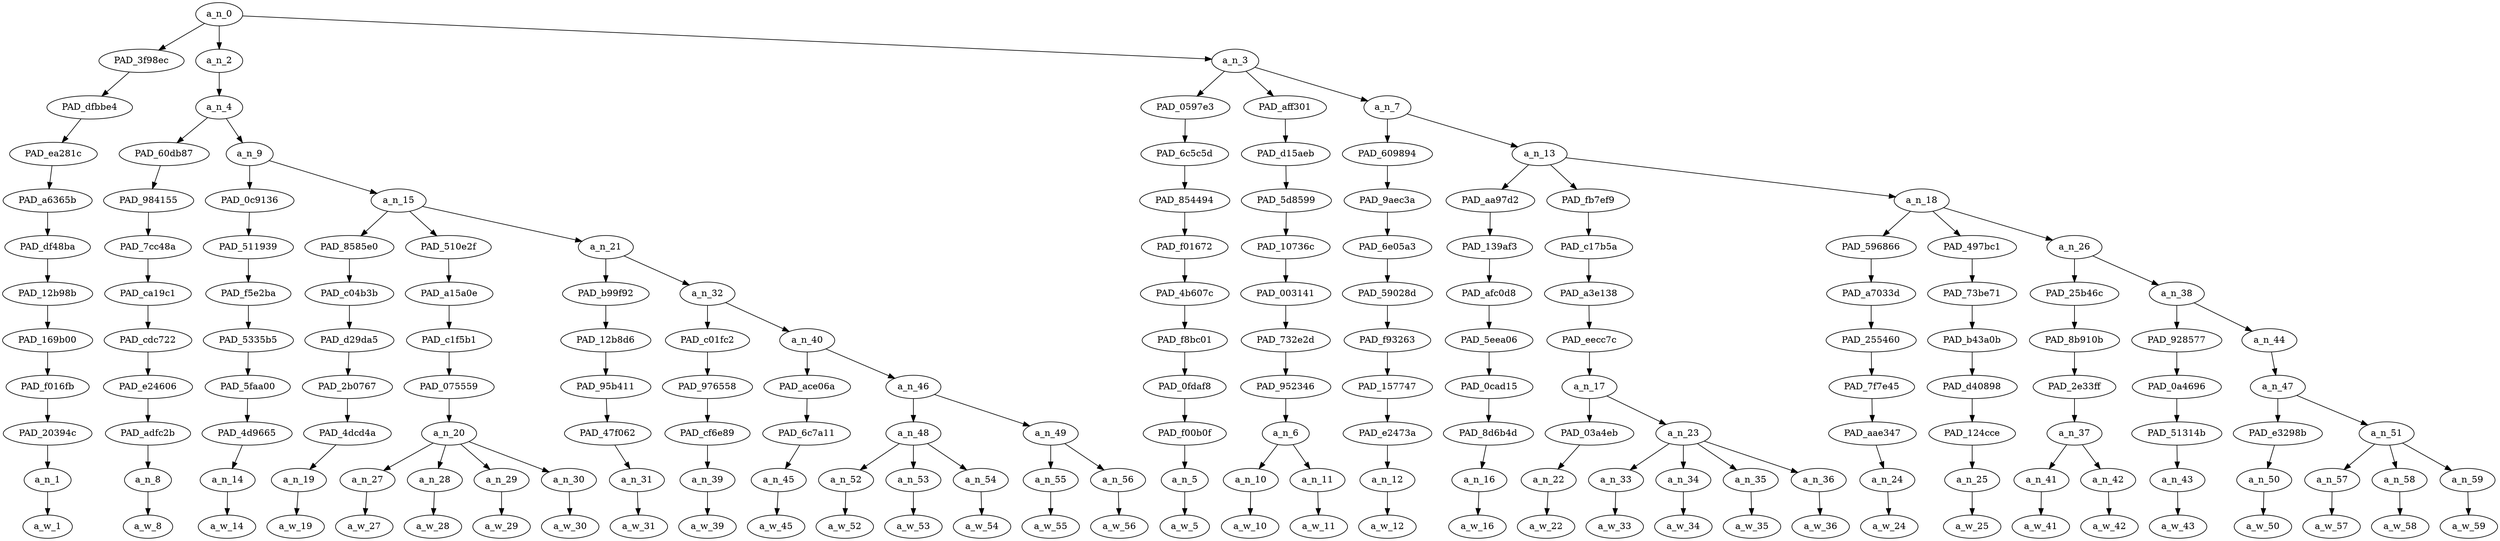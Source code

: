 strict digraph "" {
	a_n_0	[div_dir=1,
		index=0,
		level=11,
		pos="6.89477237654321,11!",
		text_span="[0, 1, 2, 3, 4, 5, 6, 7, 8, 9, 10, 11, 12, 13, 14, 15, 16, 17, 18, 19, 20, 21, 22, 23, 24, 25, 26, 27, 28, 29, 30, 31, 32, 33, 34]",
		value=1.00000000];
	PAD_3f98ec	[div_dir=1,
		index=0,
		level=10,
		pos="0.0,10!",
		text_span="[0]",
		value=0.03406533];
	a_n_0 -> PAD_3f98ec;
	a_n_2	[div_dir=-1,
		index=1,
		level=10,
		pos="2.471354166666667,10!",
		text_span="[1, 2, 3, 4, 5, 6, 7, 8, 9, 10, 11, 12, 13, 14, 15]",
		value=0.41538583];
	a_n_0 -> a_n_2;
	a_n_3	[div_dir=1,
		index=2,
		level=10,
		pos="18.212962962962962,10!",
		text_span="[16, 17, 18, 19, 20, 21, 22, 23, 24, 25, 26, 27, 28, 29, 30, 31, 32, 33, 34]",
		value=0.55051598];
	a_n_0 -> a_n_3;
	PAD_dfbbe4	[div_dir=1,
		index=0,
		level=9,
		pos="0.0,9!",
		text_span="[0]",
		value=0.03406533];
	PAD_3f98ec -> PAD_dfbbe4;
	PAD_ea281c	[div_dir=1,
		index=0,
		level=8,
		pos="0.0,8!",
		text_span="[0]",
		value=0.03406533];
	PAD_dfbbe4 -> PAD_ea281c;
	PAD_a6365b	[div_dir=1,
		index=0,
		level=7,
		pos="0.0,7!",
		text_span="[0]",
		value=0.03406533];
	PAD_ea281c -> PAD_a6365b;
	PAD_df48ba	[div_dir=1,
		index=0,
		level=6,
		pos="0.0,6!",
		text_span="[0]",
		value=0.03406533];
	PAD_a6365b -> PAD_df48ba;
	PAD_12b98b	[div_dir=1,
		index=0,
		level=5,
		pos="0.0,5!",
		text_span="[0]",
		value=0.03406533];
	PAD_df48ba -> PAD_12b98b;
	PAD_169b00	[div_dir=1,
		index=0,
		level=4,
		pos="0.0,4!",
		text_span="[0]",
		value=0.03406533];
	PAD_12b98b -> PAD_169b00;
	PAD_f016fb	[div_dir=1,
		index=0,
		level=3,
		pos="0.0,3!",
		text_span="[0]",
		value=0.03406533];
	PAD_169b00 -> PAD_f016fb;
	PAD_20394c	[div_dir=1,
		index=0,
		level=2,
		pos="0.0,2!",
		text_span="[0]",
		value=0.03406533];
	PAD_f016fb -> PAD_20394c;
	a_n_1	[div_dir=1,
		index=0,
		level=1,
		pos="0.0,1!",
		text_span="[0]",
		value=0.03406533];
	PAD_20394c -> a_n_1;
	a_w_1	[div_dir=0,
		index=0,
		level=0,
		pos="0,0!",
		text_span="[0]",
		value="<user>"];
	a_n_1 -> a_w_1;
	a_n_4	[div_dir=-1,
		index=1,
		level=9,
		pos="2.471354166666667,9!",
		text_span="[1, 2, 3, 4, 5, 6, 7, 8, 9, 10, 11, 12, 13, 14, 15]",
		value=0.41535713];
	a_n_2 -> a_n_4;
	PAD_60db87	[div_dir=-1,
		index=1,
		level=8,
		pos="1.0,8!",
		text_span="[1]",
		value=0.03207041];
	a_n_4 -> PAD_60db87;
	a_n_9	[div_dir=1,
		index=2,
		level=8,
		pos="3.9427083333333335,8!",
		text_span="[2, 3, 4, 5, 6, 7, 8, 9, 10, 11, 12, 13, 14, 15]",
		value=0.38325803];
	a_n_4 -> a_n_9;
	PAD_984155	[div_dir=-1,
		index=1,
		level=7,
		pos="1.0,7!",
		text_span="[1]",
		value=0.03207041];
	PAD_60db87 -> PAD_984155;
	PAD_7cc48a	[div_dir=-1,
		index=1,
		level=6,
		pos="1.0,6!",
		text_span="[1]",
		value=0.03207041];
	PAD_984155 -> PAD_7cc48a;
	PAD_ca19c1	[div_dir=-1,
		index=1,
		level=5,
		pos="1.0,5!",
		text_span="[1]",
		value=0.03207041];
	PAD_7cc48a -> PAD_ca19c1;
	PAD_cdc722	[div_dir=-1,
		index=1,
		level=4,
		pos="1.0,4!",
		text_span="[1]",
		value=0.03207041];
	PAD_ca19c1 -> PAD_cdc722;
	PAD_e24606	[div_dir=-1,
		index=1,
		level=3,
		pos="1.0,3!",
		text_span="[1]",
		value=0.03207041];
	PAD_cdc722 -> PAD_e24606;
	PAD_adfc2b	[div_dir=-1,
		index=1,
		level=2,
		pos="1.0,2!",
		text_span="[1]",
		value=0.03207041];
	PAD_e24606 -> PAD_adfc2b;
	a_n_8	[div_dir=-1,
		index=1,
		level=1,
		pos="1.0,1!",
		text_span="[1]",
		value=0.03207041];
	PAD_adfc2b -> a_n_8;
	a_w_8	[div_dir=0,
		index=1,
		level=0,
		pos="1,0!",
		text_span="[1]",
		value=we];
	a_n_8 -> a_w_8;
	PAD_0c9136	[div_dir=-1,
		index=2,
		level=7,
		pos="2.0,7!",
		text_span="[2]",
		value=0.05653663];
	a_n_9 -> PAD_0c9136;
	a_n_15	[div_dir=1,
		index=3,
		level=7,
		pos="5.885416666666667,7!",
		text_span="[3, 4, 5, 6, 7, 8, 9, 10, 11, 12, 13, 14, 15]",
		value=0.32670654];
	a_n_9 -> a_n_15;
	PAD_511939	[div_dir=-1,
		index=2,
		level=6,
		pos="2.0,6!",
		text_span="[2]",
		value=0.05653663];
	PAD_0c9136 -> PAD_511939;
	PAD_f5e2ba	[div_dir=-1,
		index=2,
		level=5,
		pos="2.0,5!",
		text_span="[2]",
		value=0.05653663];
	PAD_511939 -> PAD_f5e2ba;
	PAD_5335b5	[div_dir=-1,
		index=2,
		level=4,
		pos="2.0,4!",
		text_span="[2]",
		value=0.05653663];
	PAD_f5e2ba -> PAD_5335b5;
	PAD_5faa00	[div_dir=-1,
		index=2,
		level=3,
		pos="2.0,3!",
		text_span="[2]",
		value=0.05653663];
	PAD_5335b5 -> PAD_5faa00;
	PAD_4d9665	[div_dir=-1,
		index=2,
		level=2,
		pos="2.0,2!",
		text_span="[2]",
		value=0.05653663];
	PAD_5faa00 -> PAD_4d9665;
	a_n_14	[div_dir=-1,
		index=2,
		level=1,
		pos="2.0,1!",
		text_span="[2]",
		value=0.05653663];
	PAD_4d9665 -> a_n_14;
	a_w_14	[div_dir=0,
		index=2,
		level=0,
		pos="2,0!",
		text_span="[2]",
		value=dont];
	a_n_14 -> a_w_14;
	PAD_8585e0	[div_dir=-1,
		index=3,
		level=6,
		pos="3.0,6!",
		text_span="[3]",
		value=0.02339897];
	a_n_15 -> PAD_8585e0;
	PAD_510e2f	[div_dir=1,
		index=4,
		level=6,
		pos="5.5,6!",
		text_span="[4, 5, 6, 7]",
		value=0.15533702];
	a_n_15 -> PAD_510e2f;
	a_n_21	[div_dir=1,
		index=5,
		level=6,
		pos="9.15625,6!",
		text_span="[8, 9, 10, 11, 12, 13, 14, 15]",
		value=0.14793010];
	a_n_15 -> a_n_21;
	PAD_c04b3b	[div_dir=-1,
		index=3,
		level=5,
		pos="3.0,5!",
		text_span="[3]",
		value=0.02339897];
	PAD_8585e0 -> PAD_c04b3b;
	PAD_d29da5	[div_dir=-1,
		index=3,
		level=4,
		pos="3.0,4!",
		text_span="[3]",
		value=0.02339897];
	PAD_c04b3b -> PAD_d29da5;
	PAD_2b0767	[div_dir=-1,
		index=3,
		level=3,
		pos="3.0,3!",
		text_span="[3]",
		value=0.02339897];
	PAD_d29da5 -> PAD_2b0767;
	PAD_4dcd4a	[div_dir=-1,
		index=3,
		level=2,
		pos="3.0,2!",
		text_span="[3]",
		value=0.02339897];
	PAD_2b0767 -> PAD_4dcd4a;
	a_n_19	[div_dir=-1,
		index=3,
		level=1,
		pos="3.0,1!",
		text_span="[3]",
		value=0.02339897];
	PAD_4dcd4a -> a_n_19;
	a_w_19	[div_dir=0,
		index=3,
		level=0,
		pos="3,0!",
		text_span="[3]",
		value=have];
	a_n_19 -> a_w_19;
	PAD_a15a0e	[div_dir=1,
		index=4,
		level=5,
		pos="5.5,5!",
		text_span="[4, 5, 6, 7]",
		value=0.15533702];
	PAD_510e2f -> PAD_a15a0e;
	PAD_c1f5b1	[div_dir=1,
		index=4,
		level=4,
		pos="5.5,4!",
		text_span="[4, 5, 6, 7]",
		value=0.15533702];
	PAD_a15a0e -> PAD_c1f5b1;
	PAD_075559	[div_dir=1,
		index=4,
		level=3,
		pos="5.5,3!",
		text_span="[4, 5, 6, 7]",
		value=0.15533702];
	PAD_c1f5b1 -> PAD_075559;
	a_n_20	[div_dir=1,
		index=4,
		level=2,
		pos="5.5,2!",
		text_span="[4, 5, 6, 7]",
		value=0.15533702];
	PAD_075559 -> a_n_20;
	a_n_27	[div_dir=-1,
		index=4,
		level=1,
		pos="4.0,1!",
		text_span="[4]",
		value=0.02060643];
	a_n_20 -> a_n_27;
	a_n_28	[div_dir=-1,
		index=5,
		level=1,
		pos="5.0,1!",
		text_span="[5]",
		value=0.03084350];
	a_n_20 -> a_n_28;
	a_n_29	[div_dir=1,
		index=6,
		level=1,
		pos="6.0,1!",
		text_span="[6]",
		value=0.07360190];
	a_n_20 -> a_n_29;
	a_n_30	[div_dir=1,
		index=7,
		level=1,
		pos="7.0,1!",
		text_span="[7]",
		value=0.03020691];
	a_n_20 -> a_n_30;
	a_w_27	[div_dir=0,
		index=4,
		level=0,
		pos="4,0!",
		text_span="[4]",
		value=a];
	a_n_27 -> a_w_27;
	a_w_28	[div_dir=0,
		index=5,
		level=0,
		pos="5,0!",
		text_span="[5]",
		value=coherent];
	a_n_28 -> a_w_28;
	a_w_29	[div_dir=0,
		index=6,
		level=0,
		pos="6,0!",
		text_span="[6]",
		value=refugee];
	a_n_29 -> a_w_29;
	a_w_30	[div_dir=0,
		index=7,
		level=0,
		pos="7,0!",
		text_span="[7]",
		value=policy];
	a_n_30 -> a_w_30;
	PAD_b99f92	[div_dir=1,
		index=5,
		level=5,
		pos="8.0,5!",
		text_span="[8]",
		value=0.01919155];
	a_n_21 -> PAD_b99f92;
	a_n_32	[div_dir=1,
		index=6,
		level=5,
		pos="10.3125,5!",
		text_span="[9, 10, 11, 12, 13, 14, 15]",
		value=0.12871400];
	a_n_21 -> a_n_32;
	PAD_12b8d6	[div_dir=1,
		index=5,
		level=4,
		pos="8.0,4!",
		text_span="[8]",
		value=0.01919155];
	PAD_b99f92 -> PAD_12b8d6;
	PAD_95b411	[div_dir=1,
		index=5,
		level=3,
		pos="8.0,3!",
		text_span="[8]",
		value=0.01919155];
	PAD_12b8d6 -> PAD_95b411;
	PAD_47f062	[div_dir=1,
		index=5,
		level=2,
		pos="8.0,2!",
		text_span="[8]",
		value=0.01919155];
	PAD_95b411 -> PAD_47f062;
	a_n_31	[div_dir=1,
		index=8,
		level=1,
		pos="8.0,1!",
		text_span="[8]",
		value=0.01919155];
	PAD_47f062 -> a_n_31;
	a_w_31	[div_dir=0,
		index=8,
		level=0,
		pos="8,0!",
		text_span="[8]",
		value=when];
	a_n_31 -> a_w_31;
	PAD_c01fc2	[div_dir=-1,
		index=6,
		level=4,
		pos="9.0,4!",
		text_span="[9]",
		value=0.02158469];
	a_n_32 -> PAD_c01fc2;
	a_n_40	[div_dir=1,
		index=7,
		level=4,
		pos="11.625,4!",
		text_span="[10, 11, 12, 13, 14, 15]",
		value=0.10712716];
	a_n_32 -> a_n_40;
	PAD_976558	[div_dir=-1,
		index=6,
		level=3,
		pos="9.0,3!",
		text_span="[9]",
		value=0.02158469];
	PAD_c01fc2 -> PAD_976558;
	PAD_cf6e89	[div_dir=-1,
		index=6,
		level=2,
		pos="9.0,2!",
		text_span="[9]",
		value=0.02158469];
	PAD_976558 -> PAD_cf6e89;
	a_n_39	[div_dir=-1,
		index=9,
		level=1,
		pos="9.0,1!",
		text_span="[9]",
		value=0.02158469];
	PAD_cf6e89 -> a_n_39;
	a_w_39	[div_dir=0,
		index=9,
		level=0,
		pos="9,0!",
		text_span="[9]",
		value=we1];
	a_n_39 -> a_w_39;
	PAD_ace06a	[div_dir=-1,
		index=7,
		level=3,
		pos="10.0,3!",
		text_span="[10]",
		value=0.01547726];
	a_n_40 -> PAD_ace06a;
	a_n_46	[div_dir=1,
		index=8,
		level=3,
		pos="13.25,3!",
		text_span="[11, 12, 13, 14, 15]",
		value=0.09161604];
	a_n_40 -> a_n_46;
	PAD_6c7a11	[div_dir=-1,
		index=7,
		level=2,
		pos="10.0,2!",
		text_span="[10]",
		value=0.01547726];
	PAD_ace06a -> PAD_6c7a11;
	a_n_45	[div_dir=-1,
		index=10,
		level=1,
		pos="10.0,1!",
		text_span="[10]",
		value=0.01547726];
	PAD_6c7a11 -> a_n_45;
	a_w_45	[div_dir=0,
		index=10,
		level=0,
		pos="10,0!",
		text_span="[10]",
		value=have1];
	a_n_45 -> a_w_45;
	a_n_48	[div_dir=1,
		index=8,
		level=2,
		pos="12.0,2!",
		text_span="[11, 12, 13]",
		value=0.04736477];
	a_n_46 -> a_n_48;
	a_n_49	[div_dir=1,
		index=9,
		level=2,
		pos="14.5,2!",
		text_span="[14, 15]",
		value=0.04420728];
	a_n_46 -> a_n_49;
	a_n_52	[div_dir=1,
		index=11,
		level=1,
		pos="11.0,1!",
		text_span="[11]",
		value=0.01486476];
	a_n_48 -> a_n_52;
	a_n_53	[div_dir=1,
		index=12,
		level=1,
		pos="12.0,1!",
		text_span="[12]",
		value=0.01614895];
	a_n_48 -> a_n_53;
	a_n_54	[div_dir=1,
		index=13,
		level=1,
		pos="13.0,1!",
		text_span="[13]",
		value=0.01634248];
	a_n_48 -> a_n_54;
	a_w_52	[div_dir=0,
		index=11,
		level=0,
		pos="11,0!",
		text_span="[11]",
		value=such];
	a_n_52 -> a_w_52;
	a_w_53	[div_dir=0,
		index=12,
		level=0,
		pos="12,0!",
		text_span="[12]",
		value=high];
	a_n_53 -> a_w_53;
	a_w_54	[div_dir=0,
		index=13,
		level=0,
		pos="13,0!",
		text_span="[13]",
		value=levels];
	a_n_54 -> a_w_54;
	a_n_55	[div_dir=1,
		index=14,
		level=1,
		pos="14.0,1!",
		text_span="[14]",
		value=0.01483532];
	a_n_49 -> a_n_55;
	a_n_56	[div_dir=1,
		index=15,
		level=1,
		pos="15.0,1!",
		text_span="[15]",
		value=0.02931175];
	a_n_49 -> a_n_56;
	a_w_55	[div_dir=0,
		index=14,
		level=0,
		pos="14,0!",
		text_span="[14]",
		value=of];
	a_n_55 -> a_w_55;
	a_w_56	[div_dir=0,
		index=15,
		level=0,
		pos="15,0!",
		text_span="[15]",
		value=poverty];
	a_n_56 -> a_w_56;
	PAD_0597e3	[div_dir=-1,
		index=2,
		level=9,
		pos="16.0,9!",
		text_span="[16]",
		value=0.03245526];
	a_n_3 -> PAD_0597e3;
	PAD_aff301	[div_dir=1,
		index=3,
		level=9,
		pos="17.5,9!",
		text_span="[17, 18]",
		value=0.06702571];
	a_n_3 -> PAD_aff301;
	a_n_7	[div_dir=1,
		index=4,
		level=9,
		pos="21.138888888888886,9!",
		text_span="[19, 20, 21, 22, 23, 24, 25, 26, 27, 28, 29, 30, 31, 32, 33, 34]",
		value=0.45097591];
	a_n_3 -> a_n_7;
	PAD_6c5c5d	[div_dir=-1,
		index=3,
		level=8,
		pos="16.0,8!",
		text_span="[16]",
		value=0.03245526];
	PAD_0597e3 -> PAD_6c5c5d;
	PAD_854494	[div_dir=-1,
		index=4,
		level=7,
		pos="16.0,7!",
		text_span="[16]",
		value=0.03245526];
	PAD_6c5c5d -> PAD_854494;
	PAD_f01672	[div_dir=-1,
		index=6,
		level=6,
		pos="16.0,6!",
		text_span="[16]",
		value=0.03245526];
	PAD_854494 -> PAD_f01672;
	PAD_4b607c	[div_dir=-1,
		index=7,
		level=5,
		pos="16.0,5!",
		text_span="[16]",
		value=0.03245526];
	PAD_f01672 -> PAD_4b607c;
	PAD_f8bc01	[div_dir=-1,
		index=8,
		level=4,
		pos="16.0,4!",
		text_span="[16]",
		value=0.03245526];
	PAD_4b607c -> PAD_f8bc01;
	PAD_0fdaf8	[div_dir=-1,
		index=9,
		level=3,
		pos="16.0,3!",
		text_span="[16]",
		value=0.03245526];
	PAD_f8bc01 -> PAD_0fdaf8;
	PAD_f00b0f	[div_dir=-1,
		index=10,
		level=2,
		pos="16.0,2!",
		text_span="[16]",
		value=0.03245526];
	PAD_0fdaf8 -> PAD_f00b0f;
	a_n_5	[div_dir=-1,
		index=16,
		level=1,
		pos="16.0,1!",
		text_span="[16]",
		value=0.03245526];
	PAD_f00b0f -> a_n_5;
	a_w_5	[div_dir=0,
		index=16,
		level=0,
		pos="16,0!",
		text_span="[16]",
		value=should];
	a_n_5 -> a_w_5;
	PAD_d15aeb	[div_dir=1,
		index=4,
		level=8,
		pos="17.5,8!",
		text_span="[17, 18]",
		value=0.06702571];
	PAD_aff301 -> PAD_d15aeb;
	PAD_5d8599	[div_dir=1,
		index=5,
		level=7,
		pos="17.5,7!",
		text_span="[17, 18]",
		value=0.06702571];
	PAD_d15aeb -> PAD_5d8599;
	PAD_10736c	[div_dir=1,
		index=7,
		level=6,
		pos="17.5,6!",
		text_span="[17, 18]",
		value=0.06702571];
	PAD_5d8599 -> PAD_10736c;
	PAD_003141	[div_dir=1,
		index=8,
		level=5,
		pos="17.5,5!",
		text_span="[17, 18]",
		value=0.06702571];
	PAD_10736c -> PAD_003141;
	PAD_732e2d	[div_dir=1,
		index=9,
		level=4,
		pos="17.5,4!",
		text_span="[17, 18]",
		value=0.06702571];
	PAD_003141 -> PAD_732e2d;
	PAD_952346	[div_dir=1,
		index=10,
		level=3,
		pos="17.5,3!",
		text_span="[17, 18]",
		value=0.06702571];
	PAD_732e2d -> PAD_952346;
	a_n_6	[div_dir=1,
		index=11,
		level=2,
		pos="17.5,2!",
		text_span="[17, 18]",
		value=0.06702571];
	PAD_952346 -> a_n_6;
	a_n_10	[div_dir=1,
		index=17,
		level=1,
		pos="17.0,1!",
		text_span="[17]",
		value=0.03411142];
	a_n_6 -> a_n_10;
	a_n_11	[div_dir=-1,
		index=18,
		level=1,
		pos="18.0,1!",
		text_span="[18]",
		value=0.03286423];
	a_n_6 -> a_n_11;
	a_w_10	[div_dir=0,
		index=17,
		level=0,
		pos="17,0!",
		text_span="[17]",
		value=state];
	a_n_10 -> a_w_10;
	a_w_11	[div_dir=0,
		index=18,
		level=0,
		pos="18,0!",
		text_span="[18]",
		value=resources];
	a_n_11 -> a_w_11;
	PAD_609894	[div_dir=-1,
		index=5,
		level=8,
		pos="19.0,8!",
		text_span="[19]",
		value=0.01802290];
	a_n_7 -> PAD_609894;
	a_n_13	[div_dir=1,
		index=6,
		level=8,
		pos="23.277777777777775,8!",
		text_span="[20, 21, 22, 23, 24, 25, 26, 27, 28, 29, 30, 31, 32, 33, 34]",
		value=0.43287185];
	a_n_7 -> a_n_13;
	PAD_9aec3a	[div_dir=-1,
		index=6,
		level=7,
		pos="19.0,7!",
		text_span="[19]",
		value=0.01802290];
	PAD_609894 -> PAD_9aec3a;
	PAD_6e05a3	[div_dir=-1,
		index=8,
		level=6,
		pos="19.0,6!",
		text_span="[19]",
		value=0.01802290];
	PAD_9aec3a -> PAD_6e05a3;
	PAD_59028d	[div_dir=-1,
		index=9,
		level=5,
		pos="19.0,5!",
		text_span="[19]",
		value=0.01802290];
	PAD_6e05a3 -> PAD_59028d;
	PAD_f93263	[div_dir=-1,
		index=10,
		level=4,
		pos="19.0,4!",
		text_span="[19]",
		value=0.01802290];
	PAD_59028d -> PAD_f93263;
	PAD_157747	[div_dir=-1,
		index=11,
		level=3,
		pos="19.0,3!",
		text_span="[19]",
		value=0.01802290];
	PAD_f93263 -> PAD_157747;
	PAD_e2473a	[div_dir=-1,
		index=12,
		level=2,
		pos="19.0,2!",
		text_span="[19]",
		value=0.01802290];
	PAD_157747 -> PAD_e2473a;
	a_n_12	[div_dir=-1,
		index=19,
		level=1,
		pos="19.0,1!",
		text_span="[19]",
		value=0.01802290];
	PAD_e2473a -> a_n_12;
	a_w_12	[div_dir=0,
		index=19,
		level=0,
		pos="19,0!",
		text_span="[19]",
		value=be];
	a_n_12 -> a_w_12;
	PAD_aa97d2	[div_dir=1,
		index=7,
		level=7,
		pos="20.0,7!",
		text_span="[20]",
		value=0.05483921];
	a_n_13 -> PAD_aa97d2;
	PAD_fb7ef9	[div_dir=1,
		index=8,
		level=7,
		pos="22.25,7!",
		text_span="[21, 22, 23, 24, 25]",
		value=0.14114611];
	a_n_13 -> PAD_fb7ef9;
	a_n_18	[div_dir=1,
		index=9,
		level=7,
		pos="27.583333333333332,7!",
		text_span="[26, 27, 28, 29, 30, 31, 32, 33, 34]",
		value=0.23678733];
	a_n_13 -> a_n_18;
	PAD_139af3	[div_dir=1,
		index=9,
		level=6,
		pos="20.0,6!",
		text_span="[20]",
		value=0.05483921];
	PAD_aa97d2 -> PAD_139af3;
	PAD_afc0d8	[div_dir=1,
		index=10,
		level=5,
		pos="20.0,5!",
		text_span="[20]",
		value=0.05483921];
	PAD_139af3 -> PAD_afc0d8;
	PAD_5eea06	[div_dir=1,
		index=11,
		level=4,
		pos="20.0,4!",
		text_span="[20]",
		value=0.05483921];
	PAD_afc0d8 -> PAD_5eea06;
	PAD_0cad15	[div_dir=1,
		index=12,
		level=3,
		pos="20.0,3!",
		text_span="[20]",
		value=0.05483921];
	PAD_5eea06 -> PAD_0cad15;
	PAD_8d6b4d	[div_dir=1,
		index=13,
		level=2,
		pos="20.0,2!",
		text_span="[20]",
		value=0.05483921];
	PAD_0cad15 -> PAD_8d6b4d;
	a_n_16	[div_dir=1,
		index=20,
		level=1,
		pos="20.0,1!",
		text_span="[20]",
		value=0.05483921];
	PAD_8d6b4d -> a_n_16;
	a_w_16	[div_dir=0,
		index=20,
		level=0,
		pos="20,0!",
		text_span="[20]",
		value=expended];
	a_n_16 -> a_w_16;
	PAD_c17b5a	[div_dir=1,
		index=10,
		level=6,
		pos="22.25,6!",
		text_span="[21, 22, 23, 24, 25]",
		value=0.14114611];
	PAD_fb7ef9 -> PAD_c17b5a;
	PAD_a3e138	[div_dir=1,
		index=11,
		level=5,
		pos="22.25,5!",
		text_span="[21, 22, 23, 24, 25]",
		value=0.14114611];
	PAD_c17b5a -> PAD_a3e138;
	PAD_eecc7c	[div_dir=1,
		index=12,
		level=4,
		pos="22.25,4!",
		text_span="[21, 22, 23, 24, 25]",
		value=0.14114611];
	PAD_a3e138 -> PAD_eecc7c;
	a_n_17	[div_dir=1,
		index=13,
		level=3,
		pos="22.25,3!",
		text_span="[21, 22, 23, 24, 25]",
		value=0.14114611];
	PAD_eecc7c -> a_n_17;
	PAD_03a4eb	[div_dir=-1,
		index=14,
		level=2,
		pos="21.0,2!",
		text_span="[21]",
		value=0.01792250];
	a_n_17 -> PAD_03a4eb;
	a_n_23	[div_dir=1,
		index=15,
		level=2,
		pos="23.5,2!",
		text_span="[22, 23, 24, 25]",
		value=0.12309772];
	a_n_17 -> a_n_23;
	a_n_22	[div_dir=-1,
		index=21,
		level=1,
		pos="21.0,1!",
		text_span="[21]",
		value=0.01792250];
	PAD_03a4eb -> a_n_22;
	a_w_22	[div_dir=0,
		index=21,
		level=0,
		pos="21,0!",
		text_span="[21]",
		value=on];
	a_n_22 -> a_w_22;
	a_n_33	[div_dir=-1,
		index=22,
		level=1,
		pos="22.0,1!",
		text_span="[22]",
		value=0.01835398];
	a_n_23 -> a_n_33;
	a_n_34	[div_dir=1,
		index=23,
		level=1,
		pos="23.0,1!",
		text_span="[23]",
		value=0.02408637];
	a_n_23 -> a_n_34;
	a_n_35	[div_dir=1,
		index=24,
		level=1,
		pos="24.0,1!",
		text_span="[24]",
		value=0.04450203];
	a_n_23 -> a_n_35;
	a_n_36	[div_dir=1,
		index=25,
		level=1,
		pos="25.0,1!",
		text_span="[25]",
		value=0.03599193];
	a_n_23 -> a_n_36;
	a_w_33	[div_dir=0,
		index=22,
		level=0,
		pos="22,0!",
		text_span="[22]",
		value=our];
	a_n_33 -> a_w_33;
	a_w_34	[div_dir=0,
		index=23,
		level=0,
		pos="23,0!",
		text_span="[23]",
		value=own];
	a_n_34 -> a_w_34;
	a_w_35	[div_dir=0,
		index=24,
		level=0,
		pos="24,0!",
		text_span="[24]",
		value=poor];
	a_n_35 -> a_w_35;
	a_w_36	[div_dir=0,
		index=25,
		level=0,
		pos="25,0!",
		text_span="[25]",
		value=people];
	a_n_36 -> a_w_36;
	PAD_596866	[div_dir=1,
		index=11,
		level=6,
		pos="26.0,6!",
		text_span="[26]",
		value=0.02130396];
	a_n_18 -> PAD_596866;
	PAD_497bc1	[div_dir=-1,
		index=12,
		level=6,
		pos="27.0,6!",
		text_span="[27]",
		value=0.01845627];
	a_n_18 -> PAD_497bc1;
	a_n_26	[div_dir=1,
		index=13,
		level=6,
		pos="29.75,6!",
		text_span="[28, 29, 30, 31, 32, 33, 34]",
		value=0.19698842];
	a_n_18 -> a_n_26;
	PAD_a7033d	[div_dir=1,
		index=12,
		level=5,
		pos="26.0,5!",
		text_span="[26]",
		value=0.02130396];
	PAD_596866 -> PAD_a7033d;
	PAD_255460	[div_dir=1,
		index=13,
		level=4,
		pos="26.0,4!",
		text_span="[26]",
		value=0.02130396];
	PAD_a7033d -> PAD_255460;
	PAD_7f7e45	[div_dir=1,
		index=14,
		level=3,
		pos="26.0,3!",
		text_span="[26]",
		value=0.02130396];
	PAD_255460 -> PAD_7f7e45;
	PAD_aae347	[div_dir=1,
		index=16,
		level=2,
		pos="26.0,2!",
		text_span="[26]",
		value=0.02130396];
	PAD_7f7e45 -> PAD_aae347;
	a_n_24	[div_dir=1,
		index=26,
		level=1,
		pos="26.0,1!",
		text_span="[26]",
		value=0.02130396];
	PAD_aae347 -> a_n_24;
	a_w_24	[div_dir=0,
		index=26,
		level=0,
		pos="26,0!",
		text_span="[26]",
		value=instead];
	a_n_24 -> a_w_24;
	PAD_73be71	[div_dir=-1,
		index=13,
		level=5,
		pos="27.0,5!",
		text_span="[27]",
		value=0.01845627];
	PAD_497bc1 -> PAD_73be71;
	PAD_b43a0b	[div_dir=-1,
		index=14,
		level=4,
		pos="27.0,4!",
		text_span="[27]",
		value=0.01845627];
	PAD_73be71 -> PAD_b43a0b;
	PAD_d40898	[div_dir=-1,
		index=15,
		level=3,
		pos="27.0,3!",
		text_span="[27]",
		value=0.01845627];
	PAD_b43a0b -> PAD_d40898;
	PAD_124cce	[div_dir=-1,
		index=17,
		level=2,
		pos="27.0,2!",
		text_span="[27]",
		value=0.01845627];
	PAD_d40898 -> PAD_124cce;
	a_n_25	[div_dir=-1,
		index=27,
		level=1,
		pos="27.0,1!",
		text_span="[27]",
		value=0.01845627];
	PAD_124cce -> a_n_25;
	a_w_25	[div_dir=0,
		index=27,
		level=0,
		pos="27,0!",
		text_span="[27]",
		value=of1];
	a_n_25 -> a_w_25;
	PAD_25b46c	[div_dir=-1,
		index=14,
		level=5,
		pos="28.5,5!",
		text_span="[28, 29]",
		value=0.06304375];
	a_n_26 -> PAD_25b46c;
	a_n_38	[div_dir=1,
		index=15,
		level=5,
		pos="31.0,5!",
		text_span="[30, 31, 32, 33, 34]",
		value=0.13393088];
	a_n_26 -> a_n_38;
	PAD_8b910b	[div_dir=-1,
		index=15,
		level=4,
		pos="28.5,4!",
		text_span="[28, 29]",
		value=0.06304375];
	PAD_25b46c -> PAD_8b910b;
	PAD_2e33ff	[div_dir=-1,
		index=16,
		level=3,
		pos="28.5,3!",
		text_span="[28, 29]",
		value=0.06304375];
	PAD_8b910b -> PAD_2e33ff;
	a_n_37	[div_dir=-1,
		index=18,
		level=2,
		pos="28.5,2!",
		text_span="[28, 29]",
		value=0.06304375];
	PAD_2e33ff -> a_n_37;
	a_n_41	[div_dir=-1,
		index=28,
		level=1,
		pos="28.0,1!",
		text_span="[28]",
		value=0.03416844];
	a_n_37 -> a_n_41;
	a_n_42	[div_dir=-1,
		index=29,
		level=1,
		pos="29.0,1!",
		text_span="[29]",
		value=0.02884236];
	a_n_37 -> a_n_42;
	a_w_41	[div_dir=0,
		index=28,
		level=0,
		pos="28,0!",
		text_span="[28]",
		value=poor1];
	a_n_41 -> a_w_41;
	a_w_42	[div_dir=0,
		index=29,
		level=0,
		pos="29,0!",
		text_span="[29]",
		value=people1];
	a_n_42 -> a_w_42;
	PAD_928577	[div_dir=-1,
		index=16,
		level=4,
		pos="30.0,4!",
		text_span="[30]",
		value=0.01999367];
	a_n_38 -> PAD_928577;
	a_n_44	[div_dir=1,
		index=17,
		level=4,
		pos="32.0,4!",
		text_span="[31, 32, 33, 34]",
		value=0.11390238];
	a_n_38 -> a_n_44;
	PAD_0a4696	[div_dir=-1,
		index=17,
		level=3,
		pos="30.0,3!",
		text_span="[30]",
		value=0.01999367];
	PAD_928577 -> PAD_0a4696;
	PAD_51314b	[div_dir=-1,
		index=19,
		level=2,
		pos="30.0,2!",
		text_span="[30]",
		value=0.01999367];
	PAD_0a4696 -> PAD_51314b;
	a_n_43	[div_dir=-1,
		index=30,
		level=1,
		pos="30.0,1!",
		text_span="[30]",
		value=0.01999367];
	PAD_51314b -> a_n_43;
	a_w_43	[div_dir=0,
		index=30,
		level=0,
		pos="30,0!",
		text_span="[30]",
		value=who];
	a_n_43 -> a_w_43;
	a_n_47	[div_dir=1,
		index=18,
		level=3,
		pos="32.0,3!",
		text_span="[31, 32, 33, 34]",
		value=0.11384843];
	a_n_44 -> a_n_47;
	PAD_e3298b	[div_dir=1,
		index=20,
		level=2,
		pos="31.0,2!",
		text_span="[31]",
		value=0.04492878];
	a_n_47 -> PAD_e3298b;
	a_n_51	[div_dir=1,
		index=21,
		level=2,
		pos="33.0,2!",
		text_span="[32, 33, 34]",
		value=0.06886570];
	a_n_47 -> a_n_51;
	a_n_50	[div_dir=1,
		index=31,
		level=1,
		pos="31.0,1!",
		text_span="[31]",
		value=0.04492878];
	PAD_e3298b -> a_n_50;
	a_w_50	[div_dir=0,
		index=31,
		level=0,
		pos="31,0!",
		text_span="[31]",
		value=arent];
	a_n_50 -> a_w_50;
	a_n_57	[div_dir=1,
		index=32,
		level=1,
		pos="32.0,1!",
		text_span="[32]",
		value=0.01710853];
	a_n_51 -> a_n_57;
	a_n_58	[div_dir=-1,
		index=33,
		level=1,
		pos="33.0,1!",
		text_span="[33]",
		value=0.02278575];
	a_n_51 -> a_n_58;
	a_n_59	[div_dir=1,
		index=34,
		level=1,
		pos="34.0,1!",
		text_span="[34]",
		value=0.02896010];
	a_n_51 -> a_n_59;
	a_w_57	[div_dir=0,
		index=32,
		level=0,
		pos="32,0!",
		text_span="[32]",
		value=even];
	a_n_57 -> a_w_57;
	a_w_58	[div_dir=0,
		index=33,
		level=0,
		pos="33,0!",
		text_span="[33]",
		value=our1];
	a_n_58 -> a_w_58;
	a_w_59	[div_dir=0,
		index=34,
		level=0,
		pos="34,0!",
		text_span="[34]",
		value=citizens];
	a_n_59 -> a_w_59;
}
